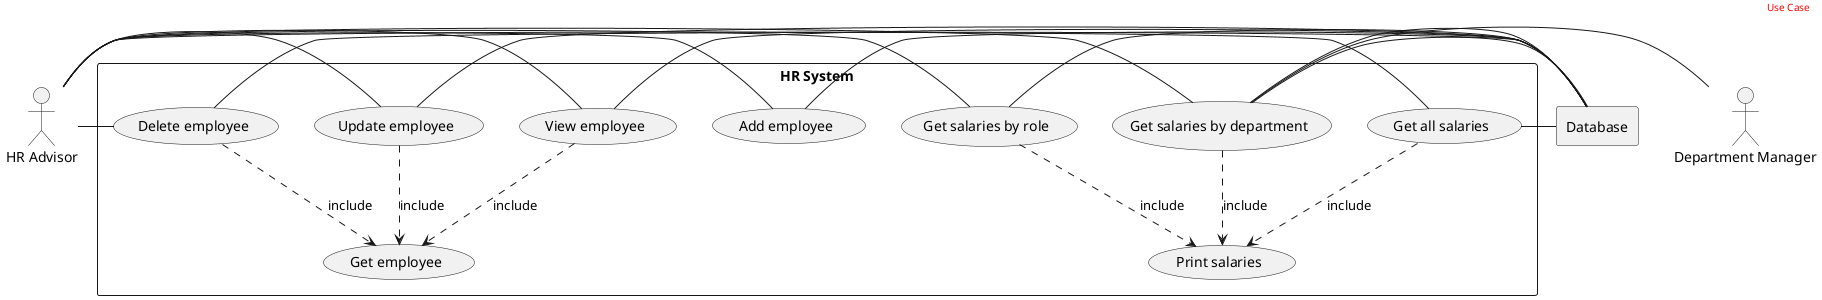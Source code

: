 @startuml
' seton demo
!define PAGE_SETTING newpage

header
<font color=red>Use Case</font>
endheader

actor HR as "HR Advisor"
actor DM as "Department Manager"

rectangle Database
rectangle "HR System" {

    ' Use case 1
    usecase UC1 as "Get all salaries"
    usecase UCa as "Print salaries"
    HR - UC1
    UC1 ..> UCa : include
    UC1 - Database

    ' Use case 2
    usecase UC3 as "Get salaries by department"
    HR - UC3
    UC3 - Database

    ' Use case 3
    DM - UC3
    UC3 ..> UCa : include
    UC3 - Database

    ' Use case 4
    usecase UC4 as "Get salaries by role"
    HR - UC4
    UC4 ..> UCa : include
    UC4 - Database

    ' Use case 5
    usecase UC5 as "Add employee"
    HR - UC5
    UC5 - Database

    ' Use case 6
    usecase UC6 as "View employee"
    usecase UCb as "Get employee"
    HR - UC6
    UC6 ..> UCb : include
    UC6 - Database

    ' Use case 7
    usecase UC7 as "Update employee"
    HR - UC7
    UC7 ..> UCb : include
    UC7 - Database

    ' Use case 8
    usecase UC8 as "Delete employee"
    HR - UC8
    UC8 ..> UCb : include
    UC8 - Database



}

@enduml
